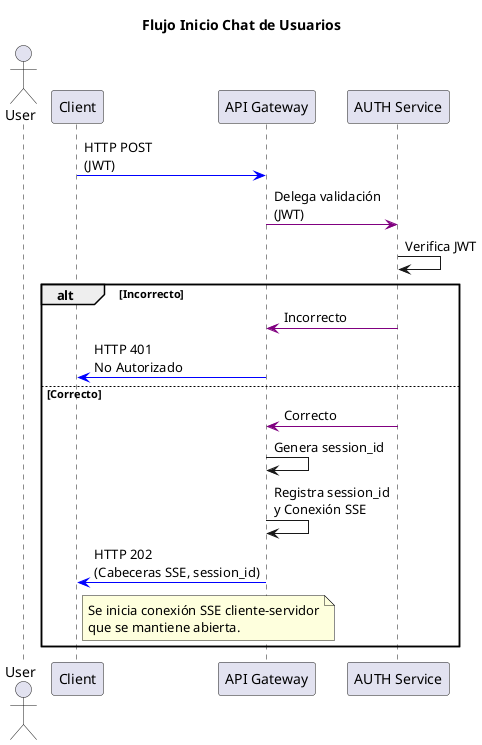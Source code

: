 @startuml

title "Flujo Inicio Chat de Usuarios"

actor User as user

participant "Client" as client
participant "API Gateway" as gateway
participant "AUTH Service" as auth

client-[#blue]>gateway: HTTP POST\n(JWT)
gateway-[#purple]>auth: Delega validación\n(JWT)
auth->auth: Verifica JWT

alt Incorrecto
  auth-[#purple]>gateway: Incorrecto
  gateway-[#blue]>client: HTTP 401\nNo Autorizado

else Correcto
  auth-[#purple]>gateway: Correcto
  gateway->gateway: Genera session_id
  gateway->gateway: Registra session_id\ny Conexión SSE
  gateway-[#blue]>client: HTTP 202\n(Cabeceras SSE, session_id)
  
  note right of client
    Se inicia conexión SSE cliente-servidor
    que se mantiene abierta.
  end note
  
end

@end uml
